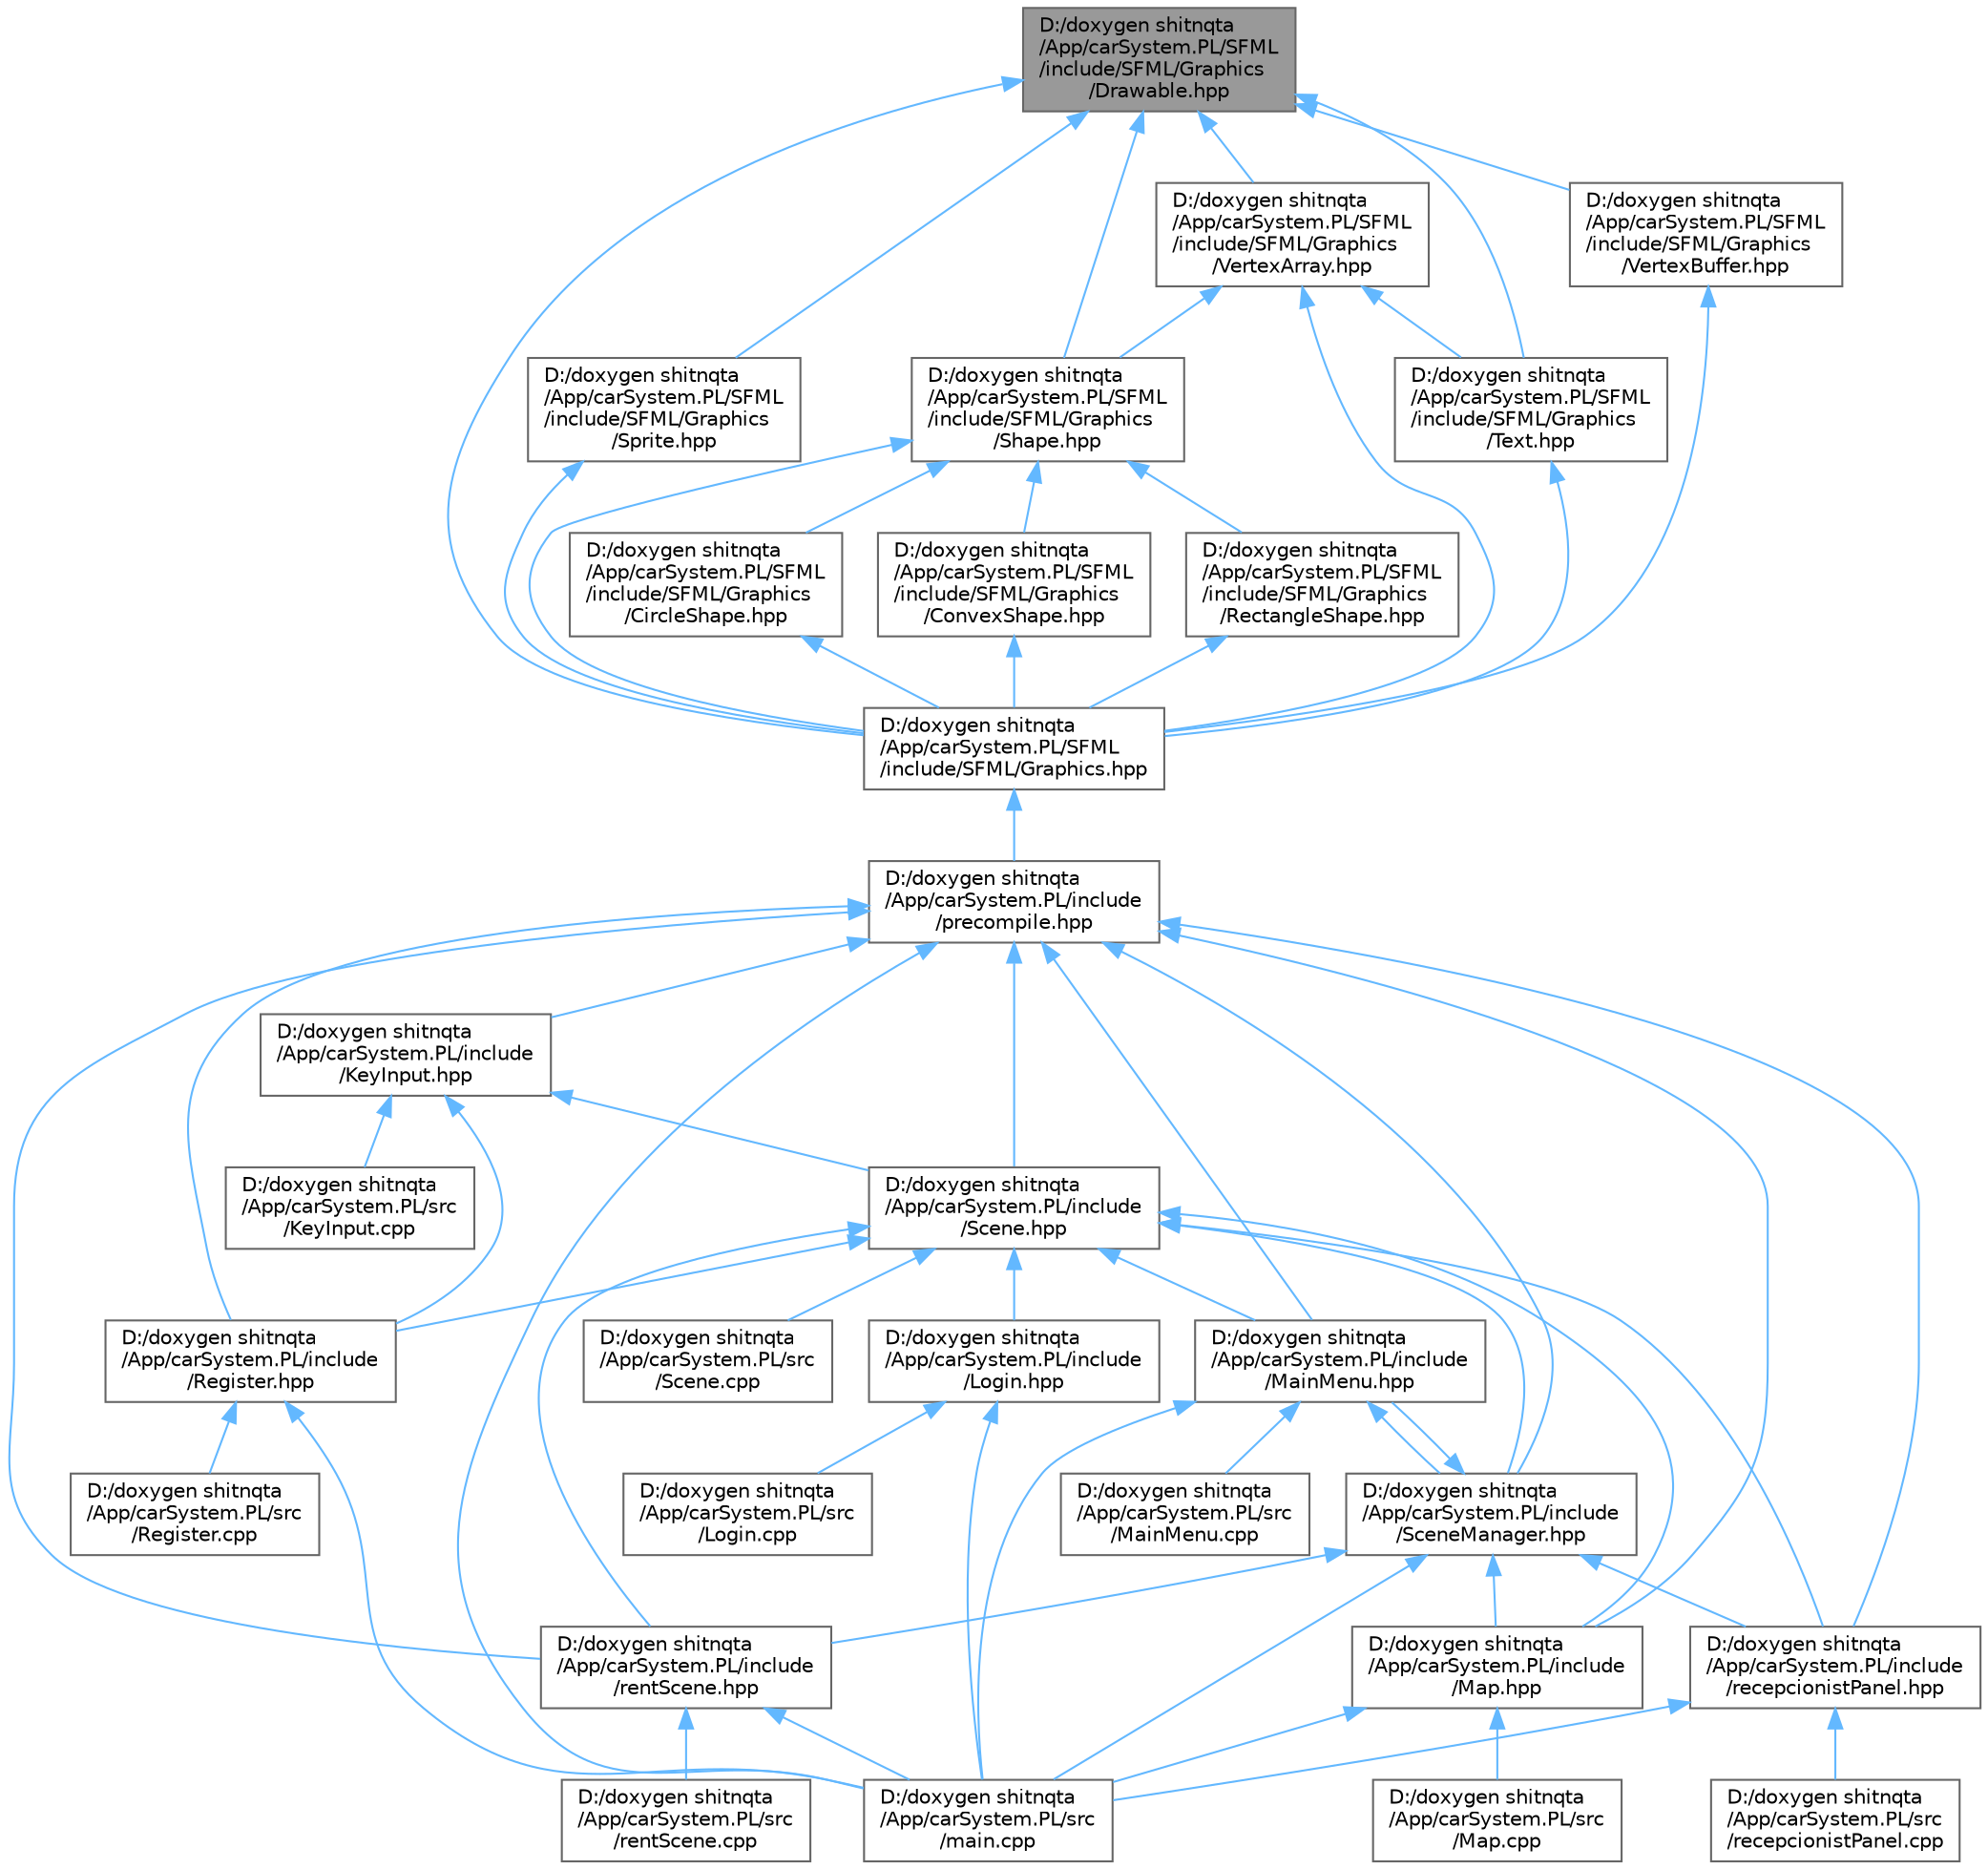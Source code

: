 digraph "D:/doxygen shitnqta/App/carSystem.PL/SFML/include/SFML/Graphics/Drawable.hpp"
{
 // INTERACTIVE_SVG=YES
 // LATEX_PDF_SIZE
  bgcolor="transparent";
  edge [fontname=Helvetica,fontsize=10,labelfontname=Helvetica,labelfontsize=10];
  node [fontname=Helvetica,fontsize=10,shape=box,height=0.2,width=0.4];
  Node1 [id="Node000001",label="D:/doxygen shitnqta\l/App/carSystem.PL/SFML\l/include/SFML/Graphics\l/Drawable.hpp",height=0.2,width=0.4,color="gray40", fillcolor="grey60", style="filled", fontcolor="black",tooltip=" "];
  Node1 -> Node2 [id="edge59_Node000001_Node000002",dir="back",color="steelblue1",style="solid",tooltip=" "];
  Node2 [id="Node000002",label="D:/doxygen shitnqta\l/App/carSystem.PL/SFML\l/include/SFML/Graphics.hpp",height=0.2,width=0.4,color="grey40", fillcolor="white", style="filled",URL="$a00452.html",tooltip=" "];
  Node2 -> Node3 [id="edge60_Node000002_Node000003",dir="back",color="steelblue1",style="solid",tooltip=" "];
  Node3 [id="Node000003",label="D:/doxygen shitnqta\l/App/carSystem.PL/include\l/precompile.hpp",height=0.2,width=0.4,color="grey40", fillcolor="white", style="filled",URL="$a02200.html",tooltip=" "];
  Node3 -> Node4 [id="edge61_Node000003_Node000004",dir="back",color="steelblue1",style="solid",tooltip=" "];
  Node4 [id="Node000004",label="D:/doxygen shitnqta\l/App/carSystem.PL/include\l/KeyInput.hpp",height=0.2,width=0.4,color="grey40", fillcolor="white", style="filled",URL="$a00275.html",tooltip=" "];
  Node4 -> Node5 [id="edge62_Node000004_Node000005",dir="back",color="steelblue1",style="solid",tooltip=" "];
  Node5 [id="Node000005",label="D:/doxygen shitnqta\l/App/carSystem.PL/include\l/Register.hpp",height=0.2,width=0.4,color="grey40", fillcolor="white", style="filled",URL="$a00296.html",tooltip=" "];
  Node5 -> Node6 [id="edge63_Node000005_Node000006",dir="back",color="steelblue1",style="solid",tooltip=" "];
  Node6 [id="Node000006",label="D:/doxygen shitnqta\l/App/carSystem.PL/src\l/Register.cpp",height=0.2,width=0.4,color="grey40", fillcolor="white", style="filled",URL="$a00641.html",tooltip=" "];
  Node5 -> Node7 [id="edge64_Node000005_Node000007",dir="back",color="steelblue1",style="solid",tooltip=" "];
  Node7 [id="Node000007",label="D:/doxygen shitnqta\l/App/carSystem.PL/src\l/main.cpp",height=0.2,width=0.4,color="grey40", fillcolor="white", style="filled",URL="$a00629.html",tooltip=" "];
  Node4 -> Node8 [id="edge65_Node000004_Node000008",dir="back",color="steelblue1",style="solid",tooltip=" "];
  Node8 [id="Node000008",label="D:/doxygen shitnqta\l/App/carSystem.PL/include\l/Scene.hpp",height=0.2,width=0.4,color="grey40", fillcolor="white", style="filled",URL="$a00302.html",tooltip=" "];
  Node8 -> Node9 [id="edge66_Node000008_Node000009",dir="back",color="steelblue1",style="solid",tooltip=" "];
  Node9 [id="Node000009",label="D:/doxygen shitnqta\l/App/carSystem.PL/include\l/Login.hpp",height=0.2,width=0.4,color="grey40", fillcolor="white", style="filled",URL="$a00278.html",tooltip=" "];
  Node9 -> Node10 [id="edge67_Node000009_Node000010",dir="back",color="steelblue1",style="solid",tooltip=" "];
  Node10 [id="Node000010",label="D:/doxygen shitnqta\l/App/carSystem.PL/src\l/Login.cpp",height=0.2,width=0.4,color="grey40", fillcolor="white", style="filled",URL="$a00623.html",tooltip=" "];
  Node9 -> Node7 [id="edge68_Node000009_Node000007",dir="back",color="steelblue1",style="solid",tooltip=" "];
  Node8 -> Node11 [id="edge69_Node000008_Node000011",dir="back",color="steelblue1",style="solid",tooltip=" "];
  Node11 [id="Node000011",label="D:/doxygen shitnqta\l/App/carSystem.PL/include\l/MainMenu.hpp",height=0.2,width=0.4,color="grey40", fillcolor="white", style="filled",URL="$a00284.html",tooltip=" "];
  Node11 -> Node12 [id="edge70_Node000011_Node000012",dir="back",color="steelblue1",style="solid",tooltip=" "];
  Node12 [id="Node000012",label="D:/doxygen shitnqta\l/App/carSystem.PL/include\l/SceneManager.hpp",height=0.2,width=0.4,color="grey40", fillcolor="white", style="filled",URL="$a00305.html",tooltip=" "];
  Node12 -> Node11 [id="edge71_Node000012_Node000011",dir="back",color="steelblue1",style="solid",tooltip=" "];
  Node12 -> Node13 [id="edge72_Node000012_Node000013",dir="back",color="steelblue1",style="solid",tooltip=" "];
  Node13 [id="Node000013",label="D:/doxygen shitnqta\l/App/carSystem.PL/include\l/Map.hpp",height=0.2,width=0.4,color="grey40", fillcolor="white", style="filled",URL="$a00287.html",tooltip=" "];
  Node13 -> Node14 [id="edge73_Node000013_Node000014",dir="back",color="steelblue1",style="solid",tooltip=" "];
  Node14 [id="Node000014",label="D:/doxygen shitnqta\l/App/carSystem.PL/src\l/Map.cpp",height=0.2,width=0.4,color="grey40", fillcolor="white", style="filled",URL="$a00635.html",tooltip=" "];
  Node13 -> Node7 [id="edge74_Node000013_Node000007",dir="back",color="steelblue1",style="solid",tooltip=" "];
  Node12 -> Node15 [id="edge75_Node000012_Node000015",dir="back",color="steelblue1",style="solid",tooltip=" "];
  Node15 [id="Node000015",label="D:/doxygen shitnqta\l/App/carSystem.PL/include\l/recepcionistPanel.hpp",height=0.2,width=0.4,color="grey40", fillcolor="white", style="filled",URL="$a00293.html",tooltip=" "];
  Node15 -> Node7 [id="edge76_Node000015_Node000007",dir="back",color="steelblue1",style="solid",tooltip=" "];
  Node15 -> Node16 [id="edge77_Node000015_Node000016",dir="back",color="steelblue1",style="solid",tooltip=" "];
  Node16 [id="Node000016",label="D:/doxygen shitnqta\l/App/carSystem.PL/src\l/recepcionistPanel.cpp",height=0.2,width=0.4,color="grey40", fillcolor="white", style="filled",URL="$a00638.html",tooltip=" "];
  Node12 -> Node17 [id="edge78_Node000012_Node000017",dir="back",color="steelblue1",style="solid",tooltip=" "];
  Node17 [id="Node000017",label="D:/doxygen shitnqta\l/App/carSystem.PL/include\l/rentScene.hpp",height=0.2,width=0.4,color="grey40", fillcolor="white", style="filled",URL="$a00299.html",tooltip=" "];
  Node17 -> Node7 [id="edge79_Node000017_Node000007",dir="back",color="steelblue1",style="solid",tooltip=" "];
  Node17 -> Node18 [id="edge80_Node000017_Node000018",dir="back",color="steelblue1",style="solid",tooltip=" "];
  Node18 [id="Node000018",label="D:/doxygen shitnqta\l/App/carSystem.PL/src\l/rentScene.cpp",height=0.2,width=0.4,color="grey40", fillcolor="white", style="filled",URL="$a00644.html",tooltip=" "];
  Node12 -> Node7 [id="edge81_Node000012_Node000007",dir="back",color="steelblue1",style="solid",tooltip=" "];
  Node11 -> Node19 [id="edge82_Node000011_Node000019",dir="back",color="steelblue1",style="solid",tooltip=" "];
  Node19 [id="Node000019",label="D:/doxygen shitnqta\l/App/carSystem.PL/src\l/MainMenu.cpp",height=0.2,width=0.4,color="grey40", fillcolor="white", style="filled",URL="$a00632.html",tooltip=" "];
  Node11 -> Node7 [id="edge83_Node000011_Node000007",dir="back",color="steelblue1",style="solid",tooltip=" "];
  Node8 -> Node13 [id="edge84_Node000008_Node000013",dir="back",color="steelblue1",style="solid",tooltip=" "];
  Node8 -> Node5 [id="edge85_Node000008_Node000005",dir="back",color="steelblue1",style="solid",tooltip=" "];
  Node8 -> Node12 [id="edge86_Node000008_Node000012",dir="back",color="steelblue1",style="solid",tooltip=" "];
  Node8 -> Node15 [id="edge87_Node000008_Node000015",dir="back",color="steelblue1",style="solid",tooltip=" "];
  Node8 -> Node17 [id="edge88_Node000008_Node000017",dir="back",color="steelblue1",style="solid",tooltip=" "];
  Node8 -> Node20 [id="edge89_Node000008_Node000020",dir="back",color="steelblue1",style="solid",tooltip=" "];
  Node20 [id="Node000020",label="D:/doxygen shitnqta\l/App/carSystem.PL/src\l/Scene.cpp",height=0.2,width=0.4,color="grey40", fillcolor="white", style="filled",URL="$a00647.html",tooltip=" "];
  Node4 -> Node21 [id="edge90_Node000004_Node000021",dir="back",color="steelblue1",style="solid",tooltip=" "];
  Node21 [id="Node000021",label="D:/doxygen shitnqta\l/App/carSystem.PL/src\l/KeyInput.cpp",height=0.2,width=0.4,color="grey40", fillcolor="white", style="filled",URL="$a00620.html",tooltip=" "];
  Node3 -> Node11 [id="edge91_Node000003_Node000011",dir="back",color="steelblue1",style="solid",tooltip=" "];
  Node3 -> Node13 [id="edge92_Node000003_Node000013",dir="back",color="steelblue1",style="solid",tooltip=" "];
  Node3 -> Node5 [id="edge93_Node000003_Node000005",dir="back",color="steelblue1",style="solid",tooltip=" "];
  Node3 -> Node8 [id="edge94_Node000003_Node000008",dir="back",color="steelblue1",style="solid",tooltip=" "];
  Node3 -> Node12 [id="edge95_Node000003_Node000012",dir="back",color="steelblue1",style="solid",tooltip=" "];
  Node3 -> Node15 [id="edge96_Node000003_Node000015",dir="back",color="steelblue1",style="solid",tooltip=" "];
  Node3 -> Node17 [id="edge97_Node000003_Node000017",dir="back",color="steelblue1",style="solid",tooltip=" "];
  Node3 -> Node7 [id="edge98_Node000003_Node000007",dir="back",color="steelblue1",style="solid",tooltip=" "];
  Node1 -> Node22 [id="edge99_Node000001_Node000022",dir="back",color="steelblue1",style="solid",tooltip=" "];
  Node22 [id="Node000022",label="D:/doxygen shitnqta\l/App/carSystem.PL/SFML\l/include/SFML/Graphics\l/Shape.hpp",height=0.2,width=0.4,color="grey40", fillcolor="white", style="filled",URL="$a00422.html",tooltip=" "];
  Node22 -> Node2 [id="edge100_Node000022_Node000002",dir="back",color="steelblue1",style="solid",tooltip=" "];
  Node22 -> Node23 [id="edge101_Node000022_Node000023",dir="back",color="steelblue1",style="solid",tooltip=" "];
  Node23 [id="Node000023",label="D:/doxygen shitnqta\l/App/carSystem.PL/SFML\l/include/SFML/Graphics\l/CircleShape.hpp",height=0.2,width=0.4,color="grey40", fillcolor="white", style="filled",URL="$a00368.html",tooltip=" "];
  Node23 -> Node2 [id="edge102_Node000023_Node000002",dir="back",color="steelblue1",style="solid",tooltip=" "];
  Node22 -> Node24 [id="edge103_Node000022_Node000024",dir="back",color="steelblue1",style="solid",tooltip=" "];
  Node24 [id="Node000024",label="D:/doxygen shitnqta\l/App/carSystem.PL/SFML\l/include/SFML/Graphics\l/ConvexShape.hpp",height=0.2,width=0.4,color="grey40", fillcolor="white", style="filled",URL="$a00374.html",tooltip=" "];
  Node24 -> Node2 [id="edge104_Node000024_Node000002",dir="back",color="steelblue1",style="solid",tooltip=" "];
  Node22 -> Node25 [id="edge105_Node000022_Node000025",dir="back",color="steelblue1",style="solid",tooltip=" "];
  Node25 [id="Node000025",label="D:/doxygen shitnqta\l/App/carSystem.PL/SFML\l/include/SFML/Graphics\l/RectangleShape.hpp",height=0.2,width=0.4,color="grey40", fillcolor="white", style="filled",URL="$a00404.html",tooltip=" "];
  Node25 -> Node2 [id="edge106_Node000025_Node000002",dir="back",color="steelblue1",style="solid",tooltip=" "];
  Node1 -> Node26 [id="edge107_Node000001_Node000026",dir="back",color="steelblue1",style="solid",tooltip=" "];
  Node26 [id="Node000026",label="D:/doxygen shitnqta\l/App/carSystem.PL/SFML\l/include/SFML/Graphics\l/Sprite.hpp",height=0.2,width=0.4,color="grey40", fillcolor="white", style="filled",URL="$a00425.html",tooltip=" "];
  Node26 -> Node2 [id="edge108_Node000026_Node000002",dir="back",color="steelblue1",style="solid",tooltip=" "];
  Node1 -> Node27 [id="edge109_Node000001_Node000027",dir="back",color="steelblue1",style="solid",tooltip=" "];
  Node27 [id="Node000027",label="D:/doxygen shitnqta\l/App/carSystem.PL/SFML\l/include/SFML/Graphics\l/Text.hpp",height=0.2,width=0.4,color="grey40", fillcolor="white", style="filled",URL="$a00428.html",tooltip=" "];
  Node27 -> Node2 [id="edge110_Node000027_Node000002",dir="back",color="steelblue1",style="solid",tooltip=" "];
  Node1 -> Node28 [id="edge111_Node000001_Node000028",dir="back",color="steelblue1",style="solid",tooltip=" "];
  Node28 [id="Node000028",label="D:/doxygen shitnqta\l/App/carSystem.PL/SFML\l/include/SFML/Graphics\l/VertexArray.hpp",height=0.2,width=0.4,color="grey40", fillcolor="white", style="filled",URL="$a00443.html",tooltip=" "];
  Node28 -> Node2 [id="edge112_Node000028_Node000002",dir="back",color="steelblue1",style="solid",tooltip=" "];
  Node28 -> Node22 [id="edge113_Node000028_Node000022",dir="back",color="steelblue1",style="solid",tooltip=" "];
  Node28 -> Node27 [id="edge114_Node000028_Node000027",dir="back",color="steelblue1",style="solid",tooltip=" "];
  Node1 -> Node29 [id="edge115_Node000001_Node000029",dir="back",color="steelblue1",style="solid",tooltip=" "];
  Node29 [id="Node000029",label="D:/doxygen shitnqta\l/App/carSystem.PL/SFML\l/include/SFML/Graphics\l/VertexBuffer.hpp",height=0.2,width=0.4,color="grey40", fillcolor="white", style="filled",URL="$a00446.html",tooltip=" "];
  Node29 -> Node2 [id="edge116_Node000029_Node000002",dir="back",color="steelblue1",style="solid",tooltip=" "];
}
